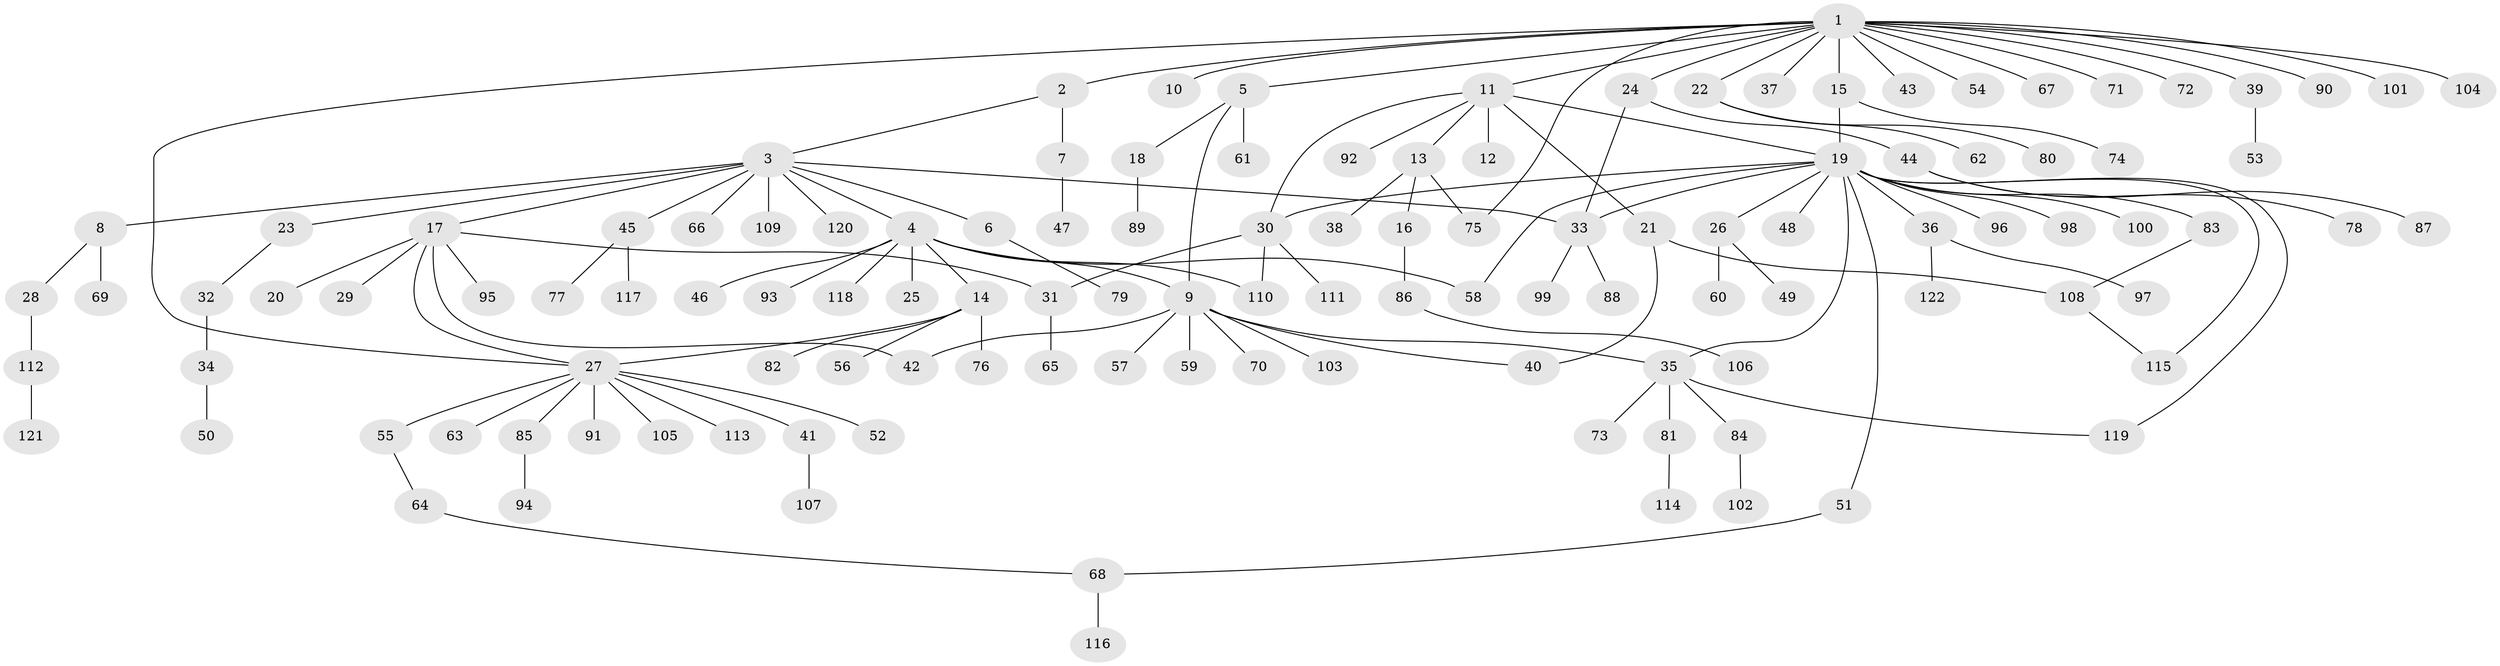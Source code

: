// Generated by graph-tools (version 1.1) at 2025/11/02/27/25 16:11:11]
// undirected, 122 vertices, 139 edges
graph export_dot {
graph [start="1"]
  node [color=gray90,style=filled];
  1;
  2;
  3;
  4;
  5;
  6;
  7;
  8;
  9;
  10;
  11;
  12;
  13;
  14;
  15;
  16;
  17;
  18;
  19;
  20;
  21;
  22;
  23;
  24;
  25;
  26;
  27;
  28;
  29;
  30;
  31;
  32;
  33;
  34;
  35;
  36;
  37;
  38;
  39;
  40;
  41;
  42;
  43;
  44;
  45;
  46;
  47;
  48;
  49;
  50;
  51;
  52;
  53;
  54;
  55;
  56;
  57;
  58;
  59;
  60;
  61;
  62;
  63;
  64;
  65;
  66;
  67;
  68;
  69;
  70;
  71;
  72;
  73;
  74;
  75;
  76;
  77;
  78;
  79;
  80;
  81;
  82;
  83;
  84;
  85;
  86;
  87;
  88;
  89;
  90;
  91;
  92;
  93;
  94;
  95;
  96;
  97;
  98;
  99;
  100;
  101;
  102;
  103;
  104;
  105;
  106;
  107;
  108;
  109;
  110;
  111;
  112;
  113;
  114;
  115;
  116;
  117;
  118;
  119;
  120;
  121;
  122;
  1 -- 2;
  1 -- 5;
  1 -- 10;
  1 -- 11;
  1 -- 15;
  1 -- 22;
  1 -- 24;
  1 -- 27;
  1 -- 37;
  1 -- 39;
  1 -- 43;
  1 -- 54;
  1 -- 67;
  1 -- 71;
  1 -- 72;
  1 -- 75;
  1 -- 90;
  1 -- 101;
  1 -- 104;
  2 -- 3;
  2 -- 7;
  3 -- 4;
  3 -- 6;
  3 -- 8;
  3 -- 17;
  3 -- 23;
  3 -- 33;
  3 -- 45;
  3 -- 66;
  3 -- 109;
  3 -- 120;
  4 -- 9;
  4 -- 14;
  4 -- 25;
  4 -- 46;
  4 -- 58;
  4 -- 93;
  4 -- 110;
  4 -- 118;
  5 -- 9;
  5 -- 18;
  5 -- 61;
  6 -- 79;
  7 -- 47;
  8 -- 28;
  8 -- 69;
  9 -- 35;
  9 -- 40;
  9 -- 42;
  9 -- 57;
  9 -- 59;
  9 -- 70;
  9 -- 103;
  11 -- 12;
  11 -- 13;
  11 -- 19;
  11 -- 21;
  11 -- 30;
  11 -- 92;
  13 -- 16;
  13 -- 38;
  13 -- 75;
  14 -- 27;
  14 -- 56;
  14 -- 76;
  14 -- 82;
  15 -- 19;
  15 -- 74;
  16 -- 86;
  17 -- 20;
  17 -- 27;
  17 -- 29;
  17 -- 31;
  17 -- 42;
  17 -- 95;
  18 -- 89;
  19 -- 26;
  19 -- 30;
  19 -- 33;
  19 -- 35;
  19 -- 36;
  19 -- 48;
  19 -- 51;
  19 -- 58;
  19 -- 83;
  19 -- 96;
  19 -- 98;
  19 -- 100;
  19 -- 115;
  19 -- 119;
  21 -- 40;
  21 -- 108;
  22 -- 62;
  22 -- 80;
  23 -- 32;
  24 -- 33;
  24 -- 44;
  26 -- 49;
  26 -- 60;
  27 -- 41;
  27 -- 52;
  27 -- 55;
  27 -- 63;
  27 -- 85;
  27 -- 91;
  27 -- 105;
  27 -- 113;
  28 -- 112;
  30 -- 31;
  30 -- 110;
  30 -- 111;
  31 -- 65;
  32 -- 34;
  33 -- 88;
  33 -- 99;
  34 -- 50;
  35 -- 73;
  35 -- 81;
  35 -- 84;
  35 -- 119;
  36 -- 97;
  36 -- 122;
  39 -- 53;
  41 -- 107;
  44 -- 78;
  44 -- 87;
  45 -- 77;
  45 -- 117;
  51 -- 68;
  55 -- 64;
  64 -- 68;
  68 -- 116;
  81 -- 114;
  83 -- 108;
  84 -- 102;
  85 -- 94;
  86 -- 106;
  108 -- 115;
  112 -- 121;
}
